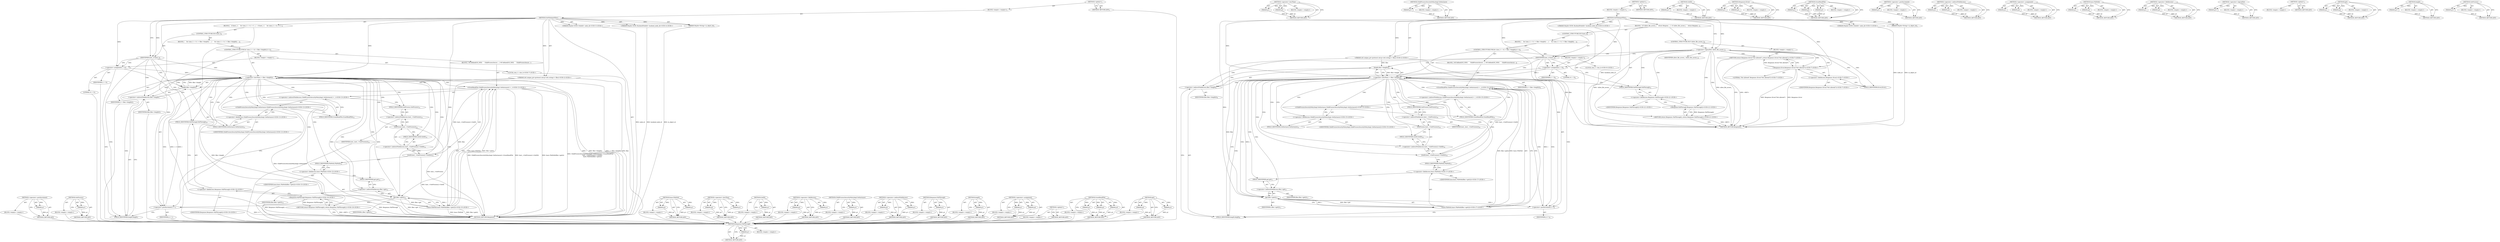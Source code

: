 digraph "GetProcess" {
vulnerable_108 [label=<(METHOD,&lt;operator&gt;.postIncrement)>];
vulnerable_109 [label=<(PARAM,p1)>];
vulnerable_110 [label=<(BLOCK,&lt;empty&gt;,&lt;empty&gt;)>];
vulnerable_111 [label=<(METHOD_RETURN,ANY)>];
vulnerable_131 [label=<(METHOD,GetProcess)>];
vulnerable_132 [label=<(PARAM,p1)>];
vulnerable_133 [label=<(BLOCK,&lt;empty&gt;,&lt;empty&gt;)>];
vulnerable_134 [label=<(METHOD_RETURN,ANY)>];
vulnerable_6 [label=<(METHOD,&lt;global&gt;)<SUB>1</SUB>>];
vulnerable_7 [label=<(BLOCK,&lt;empty&gt;,&lt;empty&gt;)<SUB>1</SUB>>];
vulnerable_8 [label=<(METHOD,SetFileInputFiles)<SUB>1</SUB>>];
vulnerable_9 [label="<(PARAM,std::unique_ptr&lt;protocol::Array&lt;std::string&gt;&gt; files)<SUB>2</SUB>>"];
vulnerable_10 [label="<(PARAM,Maybe&lt;DOM::NodeId&gt; node_id)<SUB>3</SUB>>"];
vulnerable_11 [label="<(PARAM,Maybe&lt;DOM::BackendNodeId&gt; backend_node_id)<SUB>4</SUB>>"];
vulnerable_12 [label=<(PARAM,Maybe&lt;String&gt; in_object_id)<SUB>5</SUB>>];
vulnerable_13 [label=<(BLOCK,{
   if (host_) {
     for (size_t i = 0; i &lt; f...,{
   if (host_) {
     for (size_t i = 0; i &lt; f...)<SUB>5</SUB>>];
vulnerable_14 [label=<(CONTROL_STRUCTURE,IF,if (host_))<SUB>6</SUB>>];
vulnerable_15 [label=<(IDENTIFIER,host_,if (host_))<SUB>6</SUB>>];
vulnerable_16 [label=<(BLOCK,{
     for (size_t i = 0; i &lt; files-&gt;length(); ...,{
     for (size_t i = 0; i &lt; files-&gt;length(); ...)<SUB>6</SUB>>];
vulnerable_17 [label=<(CONTROL_STRUCTURE,FOR,for (size_t i = 0;i &lt; files-&gt;length();i++))<SUB>7</SUB>>];
vulnerable_18 [label=<(BLOCK,&lt;empty&gt;,&lt;empty&gt;)<SUB>7</SUB>>];
vulnerable_19 [label="<(LOCAL,size_t i: size_t)<SUB>7</SUB>>"];
vulnerable_20 [label=<(&lt;operator&gt;.assignment,i = 0)<SUB>7</SUB>>];
vulnerable_21 [label=<(IDENTIFIER,i,i = 0)<SUB>7</SUB>>];
vulnerable_22 [label=<(LITERAL,0,i = 0)<SUB>7</SUB>>];
vulnerable_23 [label=<(&lt;operator&gt;.lessThan,i &lt; files-&gt;length())<SUB>7</SUB>>];
vulnerable_24 [label=<(IDENTIFIER,i,i &lt; files-&gt;length())<SUB>7</SUB>>];
vulnerable_25 [label=<(length,files-&gt;length())<SUB>7</SUB>>];
vulnerable_26 [label=<(&lt;operator&gt;.indirectFieldAccess,files-&gt;length)<SUB>7</SUB>>];
vulnerable_27 [label=<(IDENTIFIER,files,files-&gt;length())<SUB>7</SUB>>];
vulnerable_28 [label=<(FIELD_IDENTIFIER,length,length)<SUB>7</SUB>>];
vulnerable_29 [label=<(&lt;operator&gt;.postIncrement,i++)<SUB>7</SUB>>];
vulnerable_30 [label=<(IDENTIFIER,i,i++)<SUB>7</SUB>>];
vulnerable_31 [label=<(BLOCK,{
 #if defined(OS_WIN)
      ChildProcessSecuri...,{
 #if defined(OS_WIN)
      ChildProcessSecuri...)<SUB>7</SUB>>];
vulnerable_32 [label="<(GrantReadFile,ChildProcessSecurityPolicyImpl::GetInstance()-&gt;...)<SUB>13</SUB>>"];
vulnerable_33 [label="<(&lt;operator&gt;.indirectFieldAccess,ChildProcessSecurityPolicyImpl::GetInstance()-&gt;...)<SUB>13</SUB>>"];
vulnerable_34 [label="<(ChildProcessSecurityPolicyImpl.GetInstance,ChildProcessSecurityPolicyImpl::GetInstance())<SUB>13</SUB>>"];
vulnerable_35 [label="<(&lt;operator&gt;.fieldAccess,ChildProcessSecurityPolicyImpl::GetInstance)<SUB>13</SUB>>"];
vulnerable_36 [label="<(IDENTIFIER,ChildProcessSecurityPolicyImpl,ChildProcessSecurityPolicyImpl::GetInstance())<SUB>13</SUB>>"];
vulnerable_37 [label=<(FIELD_IDENTIFIER,GetInstance,GetInstance)<SUB>13</SUB>>];
vulnerable_38 [label=<(FIELD_IDENTIFIER,GrantReadFile,GrantReadFile)<SUB>13</SUB>>];
vulnerable_39 [label=<(GetID,host_-&gt;GetProcess()-&gt;GetID())<SUB>14</SUB>>];
vulnerable_40 [label=<(&lt;operator&gt;.indirectFieldAccess,host_-&gt;GetProcess()-&gt;GetID)<SUB>14</SUB>>];
vulnerable_41 [label=<(GetProcess,host_-&gt;GetProcess())<SUB>14</SUB>>];
vulnerable_42 [label=<(&lt;operator&gt;.indirectFieldAccess,host_-&gt;GetProcess)<SUB>14</SUB>>];
vulnerable_43 [label=<(IDENTIFIER,host_,host_-&gt;GetProcess())<SUB>14</SUB>>];
vulnerable_44 [label=<(FIELD_IDENTIFIER,GetProcess,GetProcess)<SUB>14</SUB>>];
vulnerable_45 [label=<(FIELD_IDENTIFIER,GetID,GetID)<SUB>14</SUB>>];
vulnerable_46 [label="<(base.FilePath,base::FilePath(files-&gt;get(i)))<SUB>15</SUB>>"];
vulnerable_47 [label="<(&lt;operator&gt;.fieldAccess,base::FilePath)<SUB>15</SUB>>"];
vulnerable_48 [label="<(IDENTIFIER,base,base::FilePath(files-&gt;get(i)))<SUB>15</SUB>>"];
vulnerable_49 [label=<(FIELD_IDENTIFIER,FilePath,FilePath)<SUB>15</SUB>>];
vulnerable_50 [label=<(get,files-&gt;get(i))<SUB>15</SUB>>];
vulnerable_51 [label=<(&lt;operator&gt;.indirectFieldAccess,files-&gt;get)<SUB>15</SUB>>];
vulnerable_52 [label=<(IDENTIFIER,files,files-&gt;get(i))<SUB>15</SUB>>];
vulnerable_53 [label=<(FIELD_IDENTIFIER,get,get)<SUB>15</SUB>>];
vulnerable_54 [label=<(IDENTIFIER,i,files-&gt;get(i))<SUB>15</SUB>>];
vulnerable_55 [label="<(RETURN,return Response::FallThrough();,return Response::FallThrough();)<SUB>19</SUB>>"];
vulnerable_56 [label="<(Response.FallThrough,Response::FallThrough())<SUB>19</SUB>>"];
vulnerable_57 [label="<(&lt;operator&gt;.fieldAccess,Response::FallThrough)<SUB>19</SUB>>"];
vulnerable_58 [label="<(IDENTIFIER,Response,Response::FallThrough())<SUB>19</SUB>>"];
vulnerable_59 [label=<(FIELD_IDENTIFIER,FallThrough,FallThrough)<SUB>19</SUB>>];
vulnerable_60 [label=<(METHOD_RETURN,Response)<SUB>1</SUB>>];
vulnerable_62 [label=<(METHOD_RETURN,ANY)<SUB>1</SUB>>];
vulnerable_135 [label=<(METHOD,base.FilePath)>];
vulnerable_136 [label=<(PARAM,p1)>];
vulnerable_137 [label=<(PARAM,p2)>];
vulnerable_138 [label=<(BLOCK,&lt;empty&gt;,&lt;empty&gt;)>];
vulnerable_139 [label=<(METHOD_RETURN,ANY)>];
vulnerable_94 [label=<(METHOD,&lt;operator&gt;.lessThan)>];
vulnerable_95 [label=<(PARAM,p1)>];
vulnerable_96 [label=<(PARAM,p2)>];
vulnerable_97 [label=<(BLOCK,&lt;empty&gt;,&lt;empty&gt;)>];
vulnerable_98 [label=<(METHOD_RETURN,ANY)>];
vulnerable_127 [label=<(METHOD,GetID)>];
vulnerable_128 [label=<(PARAM,p1)>];
vulnerable_129 [label=<(BLOCK,&lt;empty&gt;,&lt;empty&gt;)>];
vulnerable_130 [label=<(METHOD_RETURN,ANY)>];
vulnerable_122 [label=<(METHOD,&lt;operator&gt;.fieldAccess)>];
vulnerable_123 [label=<(PARAM,p1)>];
vulnerable_124 [label=<(PARAM,p2)>];
vulnerable_125 [label=<(BLOCK,&lt;empty&gt;,&lt;empty&gt;)>];
vulnerable_126 [label=<(METHOD_RETURN,ANY)>];
vulnerable_118 [label=<(METHOD,ChildProcessSecurityPolicyImpl.GetInstance)>];
vulnerable_119 [label=<(PARAM,p1)>];
vulnerable_120 [label=<(BLOCK,&lt;empty&gt;,&lt;empty&gt;)>];
vulnerable_121 [label=<(METHOD_RETURN,ANY)>];
vulnerable_103 [label=<(METHOD,&lt;operator&gt;.indirectFieldAccess)>];
vulnerable_104 [label=<(PARAM,p1)>];
vulnerable_105 [label=<(PARAM,p2)>];
vulnerable_106 [label=<(BLOCK,&lt;empty&gt;,&lt;empty&gt;)>];
vulnerable_107 [label=<(METHOD_RETURN,ANY)>];
vulnerable_145 [label=<(METHOD,Response.FallThrough)>];
vulnerable_146 [label=<(PARAM,p1)>];
vulnerable_147 [label=<(BLOCK,&lt;empty&gt;,&lt;empty&gt;)>];
vulnerable_148 [label=<(METHOD_RETURN,ANY)>];
vulnerable_99 [label=<(METHOD,length)>];
vulnerable_100 [label=<(PARAM,p1)>];
vulnerable_101 [label=<(BLOCK,&lt;empty&gt;,&lt;empty&gt;)>];
vulnerable_102 [label=<(METHOD_RETURN,ANY)>];
vulnerable_89 [label=<(METHOD,&lt;operator&gt;.assignment)>];
vulnerable_90 [label=<(PARAM,p1)>];
vulnerable_91 [label=<(PARAM,p2)>];
vulnerable_92 [label=<(BLOCK,&lt;empty&gt;,&lt;empty&gt;)>];
vulnerable_93 [label=<(METHOD_RETURN,ANY)>];
vulnerable_83 [label=<(METHOD,&lt;global&gt;)<SUB>1</SUB>>];
vulnerable_84 [label=<(BLOCK,&lt;empty&gt;,&lt;empty&gt;)>];
vulnerable_85 [label=<(METHOD_RETURN,ANY)>];
vulnerable_112 [label=<(METHOD,GrantReadFile)>];
vulnerable_113 [label=<(PARAM,p1)>];
vulnerable_114 [label=<(PARAM,p2)>];
vulnerable_115 [label=<(PARAM,p3)>];
vulnerable_116 [label=<(BLOCK,&lt;empty&gt;,&lt;empty&gt;)>];
vulnerable_117 [label=<(METHOD_RETURN,ANY)>];
vulnerable_140 [label=<(METHOD,get)>];
vulnerable_141 [label=<(PARAM,p1)>];
vulnerable_142 [label=<(PARAM,p2)>];
vulnerable_143 [label=<(BLOCK,&lt;empty&gt;,&lt;empty&gt;)>];
vulnerable_144 [label=<(METHOD_RETURN,ANY)>];
fixed_166 [label=<(METHOD,Response.FallThrough)>];
fixed_167 [label=<(PARAM,p1)>];
fixed_168 [label=<(BLOCK,&lt;empty&gt;,&lt;empty&gt;)>];
fixed_169 [label=<(METHOD_RETURN,ANY)>];
fixed_120 [label=<(METHOD,&lt;operator&gt;.lessThan)>];
fixed_121 [label=<(PARAM,p1)>];
fixed_122 [label=<(PARAM,p2)>];
fixed_123 [label=<(BLOCK,&lt;empty&gt;,&lt;empty&gt;)>];
fixed_124 [label=<(METHOD_RETURN,ANY)>];
fixed_144 [label=<(METHOD,ChildProcessSecurityPolicyImpl.GetInstance)>];
fixed_145 [label=<(PARAM,p1)>];
fixed_146 [label=<(BLOCK,&lt;empty&gt;,&lt;empty&gt;)>];
fixed_147 [label=<(METHOD_RETURN,ANY)>];
fixed_6 [label=<(METHOD,&lt;global&gt;)<SUB>1</SUB>>];
fixed_7 [label=<(BLOCK,&lt;empty&gt;,&lt;empty&gt;)<SUB>1</SUB>>];
fixed_8 [label=<(METHOD,SetFileInputFiles)<SUB>1</SUB>>];
fixed_9 [label="<(PARAM,std::unique_ptr&lt;protocol::Array&lt;std::string&gt;&gt; files)<SUB>2</SUB>>"];
fixed_10 [label="<(PARAM,Maybe&lt;DOM::NodeId&gt; node_id)<SUB>3</SUB>>"];
fixed_11 [label="<(PARAM,Maybe&lt;DOM::BackendNodeId&gt; backend_node_id)<SUB>4</SUB>>"];
fixed_12 [label=<(PARAM,Maybe&lt;String&gt; in_object_id)<SUB>5</SUB>>];
fixed_13 [label=<(BLOCK,{
  if (!allow_file_access_)
    return Respons...,{
  if (!allow_file_access_)
    return Respons...)<SUB>5</SUB>>];
fixed_14 [label=<(CONTROL_STRUCTURE,IF,if (!allow_file_access_))<SUB>6</SUB>>];
fixed_15 [label=<(&lt;operator&gt;.logicalNot,!allow_file_access_)<SUB>6</SUB>>];
fixed_16 [label=<(IDENTIFIER,allow_file_access_,!allow_file_access_)<SUB>6</SUB>>];
fixed_17 [label=<(BLOCK,&lt;empty&gt;,&lt;empty&gt;)<SUB>7</SUB>>];
fixed_18 [label="<(RETURN,return Response::Error(&quot;Not allowed&quot;);,return Response::Error(&quot;Not allowed&quot;);)<SUB>7</SUB>>"];
fixed_19 [label="<(Response.Error,Response::Error(&quot;Not allowed&quot;))<SUB>7</SUB>>"];
fixed_20 [label="<(&lt;operator&gt;.fieldAccess,Response::Error)<SUB>7</SUB>>"];
fixed_21 [label="<(IDENTIFIER,Response,Response::Error(&quot;Not allowed&quot;))<SUB>7</SUB>>"];
fixed_22 [label=<(FIELD_IDENTIFIER,Error,Error)<SUB>7</SUB>>];
fixed_23 [label="<(LITERAL,&quot;Not allowed&quot;,Response::Error(&quot;Not allowed&quot;))<SUB>7</SUB>>"];
fixed_24 [label=<(CONTROL_STRUCTURE,IF,if (host_))<SUB>8</SUB>>];
fixed_25 [label=<(IDENTIFIER,host_,if (host_))<SUB>8</SUB>>];
fixed_26 [label=<(BLOCK,{
     for (size_t i = 0; i &lt; files-&gt;length(); ...,{
     for (size_t i = 0; i &lt; files-&gt;length(); ...)<SUB>8</SUB>>];
fixed_27 [label=<(CONTROL_STRUCTURE,FOR,for (size_t i = 0;i &lt; files-&gt;length();i++))<SUB>9</SUB>>];
fixed_28 [label=<(BLOCK,&lt;empty&gt;,&lt;empty&gt;)<SUB>9</SUB>>];
fixed_29 [label="<(LOCAL,size_t i: size_t)<SUB>9</SUB>>"];
fixed_30 [label=<(&lt;operator&gt;.assignment,i = 0)<SUB>9</SUB>>];
fixed_31 [label=<(IDENTIFIER,i,i = 0)<SUB>9</SUB>>];
fixed_32 [label=<(LITERAL,0,i = 0)<SUB>9</SUB>>];
fixed_33 [label=<(&lt;operator&gt;.lessThan,i &lt; files-&gt;length())<SUB>9</SUB>>];
fixed_34 [label=<(IDENTIFIER,i,i &lt; files-&gt;length())<SUB>9</SUB>>];
fixed_35 [label=<(length,files-&gt;length())<SUB>9</SUB>>];
fixed_36 [label=<(&lt;operator&gt;.indirectFieldAccess,files-&gt;length)<SUB>9</SUB>>];
fixed_37 [label=<(IDENTIFIER,files,files-&gt;length())<SUB>9</SUB>>];
fixed_38 [label=<(FIELD_IDENTIFIER,length,length)<SUB>9</SUB>>];
fixed_39 [label=<(&lt;operator&gt;.postIncrement,i++)<SUB>9</SUB>>];
fixed_40 [label=<(IDENTIFIER,i,i++)<SUB>9</SUB>>];
fixed_41 [label=<(BLOCK,{
 #if defined(OS_WIN)
      ChildProcessSecuri...,{
 #if defined(OS_WIN)
      ChildProcessSecuri...)<SUB>9</SUB>>];
fixed_42 [label="<(GrantReadFile,ChildProcessSecurityPolicyImpl::GetInstance()-&gt;...)<SUB>15</SUB>>"];
fixed_43 [label="<(&lt;operator&gt;.indirectFieldAccess,ChildProcessSecurityPolicyImpl::GetInstance()-&gt;...)<SUB>15</SUB>>"];
fixed_44 [label="<(ChildProcessSecurityPolicyImpl.GetInstance,ChildProcessSecurityPolicyImpl::GetInstance())<SUB>15</SUB>>"];
fixed_45 [label="<(&lt;operator&gt;.fieldAccess,ChildProcessSecurityPolicyImpl::GetInstance)<SUB>15</SUB>>"];
fixed_46 [label="<(IDENTIFIER,ChildProcessSecurityPolicyImpl,ChildProcessSecurityPolicyImpl::GetInstance())<SUB>15</SUB>>"];
fixed_47 [label=<(FIELD_IDENTIFIER,GetInstance,GetInstance)<SUB>15</SUB>>];
fixed_48 [label=<(FIELD_IDENTIFIER,GrantReadFile,GrantReadFile)<SUB>15</SUB>>];
fixed_49 [label=<(GetID,host_-&gt;GetProcess()-&gt;GetID())<SUB>16</SUB>>];
fixed_50 [label=<(&lt;operator&gt;.indirectFieldAccess,host_-&gt;GetProcess()-&gt;GetID)<SUB>16</SUB>>];
fixed_51 [label=<(GetProcess,host_-&gt;GetProcess())<SUB>16</SUB>>];
fixed_52 [label=<(&lt;operator&gt;.indirectFieldAccess,host_-&gt;GetProcess)<SUB>16</SUB>>];
fixed_53 [label=<(IDENTIFIER,host_,host_-&gt;GetProcess())<SUB>16</SUB>>];
fixed_54 [label=<(FIELD_IDENTIFIER,GetProcess,GetProcess)<SUB>16</SUB>>];
fixed_55 [label=<(FIELD_IDENTIFIER,GetID,GetID)<SUB>16</SUB>>];
fixed_56 [label="<(base.FilePath,base::FilePath(files-&gt;get(i)))<SUB>17</SUB>>"];
fixed_57 [label="<(&lt;operator&gt;.fieldAccess,base::FilePath)<SUB>17</SUB>>"];
fixed_58 [label="<(IDENTIFIER,base,base::FilePath(files-&gt;get(i)))<SUB>17</SUB>>"];
fixed_59 [label=<(FIELD_IDENTIFIER,FilePath,FilePath)<SUB>17</SUB>>];
fixed_60 [label=<(get,files-&gt;get(i))<SUB>17</SUB>>];
fixed_61 [label=<(&lt;operator&gt;.indirectFieldAccess,files-&gt;get)<SUB>17</SUB>>];
fixed_62 [label=<(IDENTIFIER,files,files-&gt;get(i))<SUB>17</SUB>>];
fixed_63 [label=<(FIELD_IDENTIFIER,get,get)<SUB>17</SUB>>];
fixed_64 [label=<(IDENTIFIER,i,files-&gt;get(i))<SUB>17</SUB>>];
fixed_65 [label="<(RETURN,return Response::FallThrough();,return Response::FallThrough();)<SUB>21</SUB>>"];
fixed_66 [label="<(Response.FallThrough,Response::FallThrough())<SUB>21</SUB>>"];
fixed_67 [label="<(&lt;operator&gt;.fieldAccess,Response::FallThrough)<SUB>21</SUB>>"];
fixed_68 [label="<(IDENTIFIER,Response,Response::FallThrough())<SUB>21</SUB>>"];
fixed_69 [label=<(FIELD_IDENTIFIER,FallThrough,FallThrough)<SUB>21</SUB>>];
fixed_70 [label=<(METHOD_RETURN,Response)<SUB>1</SUB>>];
fixed_72 [label=<(METHOD_RETURN,ANY)<SUB>1</SUB>>];
fixed_148 [label=<(METHOD,GetID)>];
fixed_149 [label=<(PARAM,p1)>];
fixed_150 [label=<(BLOCK,&lt;empty&gt;,&lt;empty&gt;)>];
fixed_151 [label=<(METHOD_RETURN,ANY)>];
fixed_105 [label=<(METHOD,Response.Error)>];
fixed_106 [label=<(PARAM,p1)>];
fixed_107 [label=<(PARAM,p2)>];
fixed_108 [label=<(BLOCK,&lt;empty&gt;,&lt;empty&gt;)>];
fixed_109 [label=<(METHOD_RETURN,ANY)>];
fixed_138 [label=<(METHOD,GrantReadFile)>];
fixed_139 [label=<(PARAM,p1)>];
fixed_140 [label=<(PARAM,p2)>];
fixed_141 [label=<(PARAM,p3)>];
fixed_142 [label=<(BLOCK,&lt;empty&gt;,&lt;empty&gt;)>];
fixed_143 [label=<(METHOD_RETURN,ANY)>];
fixed_134 [label=<(METHOD,&lt;operator&gt;.postIncrement)>];
fixed_135 [label=<(PARAM,p1)>];
fixed_136 [label=<(BLOCK,&lt;empty&gt;,&lt;empty&gt;)>];
fixed_137 [label=<(METHOD_RETURN,ANY)>];
fixed_129 [label=<(METHOD,&lt;operator&gt;.indirectFieldAccess)>];
fixed_130 [label=<(PARAM,p1)>];
fixed_131 [label=<(PARAM,p2)>];
fixed_132 [label=<(BLOCK,&lt;empty&gt;,&lt;empty&gt;)>];
fixed_133 [label=<(METHOD_RETURN,ANY)>];
fixed_115 [label=<(METHOD,&lt;operator&gt;.assignment)>];
fixed_116 [label=<(PARAM,p1)>];
fixed_117 [label=<(PARAM,p2)>];
fixed_118 [label=<(BLOCK,&lt;empty&gt;,&lt;empty&gt;)>];
fixed_119 [label=<(METHOD_RETURN,ANY)>];
fixed_156 [label=<(METHOD,base.FilePath)>];
fixed_157 [label=<(PARAM,p1)>];
fixed_158 [label=<(PARAM,p2)>];
fixed_159 [label=<(BLOCK,&lt;empty&gt;,&lt;empty&gt;)>];
fixed_160 [label=<(METHOD_RETURN,ANY)>];
fixed_110 [label=<(METHOD,&lt;operator&gt;.fieldAccess)>];
fixed_111 [label=<(PARAM,p1)>];
fixed_112 [label=<(PARAM,p2)>];
fixed_113 [label=<(BLOCK,&lt;empty&gt;,&lt;empty&gt;)>];
fixed_114 [label=<(METHOD_RETURN,ANY)>];
fixed_101 [label=<(METHOD,&lt;operator&gt;.logicalNot)>];
fixed_102 [label=<(PARAM,p1)>];
fixed_103 [label=<(BLOCK,&lt;empty&gt;,&lt;empty&gt;)>];
fixed_104 [label=<(METHOD_RETURN,ANY)>];
fixed_95 [label=<(METHOD,&lt;global&gt;)<SUB>1</SUB>>];
fixed_96 [label=<(BLOCK,&lt;empty&gt;,&lt;empty&gt;)>];
fixed_97 [label=<(METHOD_RETURN,ANY)>];
fixed_161 [label=<(METHOD,get)>];
fixed_162 [label=<(PARAM,p1)>];
fixed_163 [label=<(PARAM,p2)>];
fixed_164 [label=<(BLOCK,&lt;empty&gt;,&lt;empty&gt;)>];
fixed_165 [label=<(METHOD_RETURN,ANY)>];
fixed_125 [label=<(METHOD,length)>];
fixed_126 [label=<(PARAM,p1)>];
fixed_127 [label=<(BLOCK,&lt;empty&gt;,&lt;empty&gt;)>];
fixed_128 [label=<(METHOD_RETURN,ANY)>];
fixed_152 [label=<(METHOD,GetProcess)>];
fixed_153 [label=<(PARAM,p1)>];
fixed_154 [label=<(BLOCK,&lt;empty&gt;,&lt;empty&gt;)>];
fixed_155 [label=<(METHOD_RETURN,ANY)>];
vulnerable_108 -> vulnerable_109  [key=0, label="AST: "];
vulnerable_108 -> vulnerable_109  [key=1, label="DDG: "];
vulnerable_108 -> vulnerable_110  [key=0, label="AST: "];
vulnerable_108 -> vulnerable_111  [key=0, label="AST: "];
vulnerable_108 -> vulnerable_111  [key=1, label="CFG: "];
vulnerable_109 -> vulnerable_111  [key=0, label="DDG: p1"];
vulnerable_110 -> fixed_166  [key=0];
vulnerable_111 -> fixed_166  [key=0];
vulnerable_131 -> vulnerable_132  [key=0, label="AST: "];
vulnerable_131 -> vulnerable_132  [key=1, label="DDG: "];
vulnerable_131 -> vulnerable_133  [key=0, label="AST: "];
vulnerable_131 -> vulnerable_134  [key=0, label="AST: "];
vulnerable_131 -> vulnerable_134  [key=1, label="CFG: "];
vulnerable_132 -> vulnerable_134  [key=0, label="DDG: p1"];
vulnerable_133 -> fixed_166  [key=0];
vulnerable_134 -> fixed_166  [key=0];
vulnerable_6 -> vulnerable_7  [key=0, label="AST: "];
vulnerable_6 -> vulnerable_62  [key=0, label="AST: "];
vulnerable_6 -> vulnerable_62  [key=1, label="CFG: "];
vulnerable_7 -> vulnerable_8  [key=0, label="AST: "];
vulnerable_8 -> vulnerable_9  [key=0, label="AST: "];
vulnerable_8 -> vulnerable_9  [key=1, label="DDG: "];
vulnerable_8 -> vulnerable_10  [key=0, label="AST: "];
vulnerable_8 -> vulnerable_10  [key=1, label="DDG: "];
vulnerable_8 -> vulnerable_11  [key=0, label="AST: "];
vulnerable_8 -> vulnerable_11  [key=1, label="DDG: "];
vulnerable_8 -> vulnerable_12  [key=0, label="AST: "];
vulnerable_8 -> vulnerable_12  [key=1, label="DDG: "];
vulnerable_8 -> vulnerable_13  [key=0, label="AST: "];
vulnerable_8 -> vulnerable_60  [key=0, label="AST: "];
vulnerable_8 -> vulnerable_15  [key=0, label="CFG: "];
vulnerable_8 -> vulnerable_15  [key=1, label="DDG: "];
vulnerable_8 -> vulnerable_20  [key=0, label="DDG: "];
vulnerable_8 -> vulnerable_23  [key=0, label="DDG: "];
vulnerable_8 -> vulnerable_29  [key=0, label="DDG: "];
vulnerable_8 -> vulnerable_50  [key=0, label="DDG: "];
vulnerable_9 -> vulnerable_60  [key=0, label="DDG: files"];
vulnerable_9 -> vulnerable_25  [key=0, label="DDG: files"];
vulnerable_9 -> vulnerable_50  [key=0, label="DDG: files"];
vulnerable_10 -> vulnerable_60  [key=0, label="DDG: node_id"];
vulnerable_11 -> vulnerable_60  [key=0, label="DDG: backend_node_id"];
vulnerable_12 -> vulnerable_60  [key=0, label="DDG: in_object_id"];
vulnerable_13 -> vulnerable_14  [key=0, label="AST: "];
vulnerable_13 -> vulnerable_55  [key=0, label="AST: "];
vulnerable_14 -> vulnerable_15  [key=0, label="AST: "];
vulnerable_14 -> vulnerable_16  [key=0, label="AST: "];
vulnerable_15 -> vulnerable_20  [key=0, label="CFG: "];
vulnerable_15 -> vulnerable_20  [key=1, label="CDG: "];
vulnerable_15 -> vulnerable_59  [key=0, label="CFG: "];
vulnerable_15 -> vulnerable_26  [key=0, label="CDG: "];
vulnerable_15 -> vulnerable_23  [key=0, label="CDG: "];
vulnerable_15 -> vulnerable_28  [key=0, label="CDG: "];
vulnerable_15 -> vulnerable_25  [key=0, label="CDG: "];
vulnerable_16 -> vulnerable_17  [key=0, label="AST: "];
vulnerable_17 -> vulnerable_18  [key=0, label="AST: "];
vulnerable_17 -> vulnerable_23  [key=0, label="AST: "];
vulnerable_17 -> vulnerable_29  [key=0, label="AST: "];
vulnerable_17 -> vulnerable_31  [key=0, label="AST: "];
vulnerable_18 -> vulnerable_19  [key=0, label="AST: "];
vulnerable_18 -> vulnerable_20  [key=0, label="AST: "];
vulnerable_19 -> fixed_166  [key=0];
vulnerable_20 -> vulnerable_21  [key=0, label="AST: "];
vulnerable_20 -> vulnerable_22  [key=0, label="AST: "];
vulnerable_20 -> vulnerable_28  [key=0, label="CFG: "];
vulnerable_20 -> vulnerable_60  [key=0, label="DDG: i = 0"];
vulnerable_20 -> vulnerable_23  [key=0, label="DDG: i"];
vulnerable_21 -> fixed_166  [key=0];
vulnerable_22 -> fixed_166  [key=0];
vulnerable_23 -> vulnerable_24  [key=0, label="AST: "];
vulnerable_23 -> vulnerable_25  [key=0, label="AST: "];
vulnerable_23 -> vulnerable_25  [key=1, label="CDG: "];
vulnerable_23 -> vulnerable_37  [key=0, label="CFG: "];
vulnerable_23 -> vulnerable_37  [key=1, label="CDG: "];
vulnerable_23 -> vulnerable_59  [key=0, label="CFG: "];
vulnerable_23 -> vulnerable_60  [key=0, label="DDG: i"];
vulnerable_23 -> vulnerable_60  [key=1, label="DDG: files-&gt;length()"];
vulnerable_23 -> vulnerable_60  [key=2, label="DDG: i &lt; files-&gt;length()"];
vulnerable_23 -> vulnerable_50  [key=0, label="DDG: i"];
vulnerable_23 -> vulnerable_50  [key=1, label="CDG: "];
vulnerable_23 -> vulnerable_47  [key=0, label="CDG: "];
vulnerable_23 -> vulnerable_34  [key=0, label="CDG: "];
vulnerable_23 -> vulnerable_32  [key=0, label="CDG: "];
vulnerable_23 -> vulnerable_49  [key=0, label="CDG: "];
vulnerable_23 -> vulnerable_33  [key=0, label="CDG: "];
vulnerable_23 -> vulnerable_26  [key=0, label="CDG: "];
vulnerable_23 -> vulnerable_42  [key=0, label="CDG: "];
vulnerable_23 -> vulnerable_23  [key=0, label="CDG: "];
vulnerable_23 -> vulnerable_51  [key=0, label="CDG: "];
vulnerable_23 -> vulnerable_28  [key=0, label="CDG: "];
vulnerable_23 -> vulnerable_46  [key=0, label="CDG: "];
vulnerable_23 -> vulnerable_53  [key=0, label="CDG: "];
vulnerable_23 -> vulnerable_38  [key=0, label="CDG: "];
vulnerable_23 -> vulnerable_41  [key=0, label="CDG: "];
vulnerable_23 -> vulnerable_45  [key=0, label="CDG: "];
vulnerable_23 -> vulnerable_40  [key=0, label="CDG: "];
vulnerable_23 -> vulnerable_29  [key=0, label="CDG: "];
vulnerable_23 -> vulnerable_44  [key=0, label="CDG: "];
vulnerable_23 -> vulnerable_35  [key=0, label="CDG: "];
vulnerable_23 -> vulnerable_39  [key=0, label="CDG: "];
vulnerable_24 -> fixed_166  [key=0];
vulnerable_25 -> vulnerable_26  [key=0, label="AST: "];
vulnerable_25 -> vulnerable_23  [key=0, label="CFG: "];
vulnerable_25 -> vulnerable_23  [key=1, label="DDG: files-&gt;length"];
vulnerable_25 -> vulnerable_60  [key=0, label="DDG: files-&gt;length"];
vulnerable_26 -> vulnerable_27  [key=0, label="AST: "];
vulnerable_26 -> vulnerable_28  [key=0, label="AST: "];
vulnerable_26 -> vulnerable_25  [key=0, label="CFG: "];
vulnerable_27 -> fixed_166  [key=0];
vulnerable_28 -> vulnerable_26  [key=0, label="CFG: "];
vulnerable_29 -> vulnerable_30  [key=0, label="AST: "];
vulnerable_29 -> vulnerable_28  [key=0, label="CFG: "];
vulnerable_29 -> vulnerable_60  [key=0, label="DDG: i++"];
vulnerable_29 -> vulnerable_23  [key=0, label="DDG: i"];
vulnerable_30 -> fixed_166  [key=0];
vulnerable_31 -> vulnerable_32  [key=0, label="AST: "];
vulnerable_32 -> vulnerable_33  [key=0, label="AST: "];
vulnerable_32 -> vulnerable_39  [key=0, label="AST: "];
vulnerable_32 -> vulnerable_46  [key=0, label="AST: "];
vulnerable_32 -> vulnerable_29  [key=0, label="CFG: "];
vulnerable_32 -> vulnerable_60  [key=0, label="DDG: ChildProcessSecurityPolicyImpl::GetInstance()-&gt;GrantReadFile"];
vulnerable_32 -> vulnerable_60  [key=1, label="DDG: host_-&gt;GetProcess()-&gt;GetID()"];
vulnerable_32 -> vulnerable_60  [key=2, label="DDG: base::FilePath(files-&gt;get(i))"];
vulnerable_32 -> vulnerable_60  [key=3, label="DDG: ChildProcessSecurityPolicyImpl::GetInstance()-&gt;GrantReadFile(
          host_-&gt;GetProcess()-&gt;GetID(),
          base::FilePath(files-&gt;get(i)))"];
vulnerable_33 -> vulnerable_34  [key=0, label="AST: "];
vulnerable_33 -> vulnerable_38  [key=0, label="AST: "];
vulnerable_33 -> vulnerable_44  [key=0, label="CFG: "];
vulnerable_34 -> vulnerable_35  [key=0, label="AST: "];
vulnerable_34 -> vulnerable_38  [key=0, label="CFG: "];
vulnerable_34 -> vulnerable_60  [key=0, label="DDG: ChildProcessSecurityPolicyImpl::GetInstance"];
vulnerable_35 -> vulnerable_36  [key=0, label="AST: "];
vulnerable_35 -> vulnerable_37  [key=0, label="AST: "];
vulnerable_35 -> vulnerable_34  [key=0, label="CFG: "];
vulnerable_36 -> fixed_166  [key=0];
vulnerable_37 -> vulnerable_35  [key=0, label="CFG: "];
vulnerable_38 -> vulnerable_33  [key=0, label="CFG: "];
vulnerable_39 -> vulnerable_40  [key=0, label="AST: "];
vulnerable_39 -> vulnerable_49  [key=0, label="CFG: "];
vulnerable_39 -> vulnerable_60  [key=0, label="DDG: host_-&gt;GetProcess()-&gt;GetID"];
vulnerable_39 -> vulnerable_32  [key=0, label="DDG: host_-&gt;GetProcess()-&gt;GetID"];
vulnerable_40 -> vulnerable_41  [key=0, label="AST: "];
vulnerable_40 -> vulnerable_45  [key=0, label="AST: "];
vulnerable_40 -> vulnerable_39  [key=0, label="CFG: "];
vulnerable_41 -> vulnerable_42  [key=0, label="AST: "];
vulnerable_41 -> vulnerable_45  [key=0, label="CFG: "];
vulnerable_41 -> vulnerable_60  [key=0, label="DDG: host_-&gt;GetProcess"];
vulnerable_42 -> vulnerable_43  [key=0, label="AST: "];
vulnerable_42 -> vulnerable_44  [key=0, label="AST: "];
vulnerable_42 -> vulnerable_41  [key=0, label="CFG: "];
vulnerable_43 -> fixed_166  [key=0];
vulnerable_44 -> vulnerable_42  [key=0, label="CFG: "];
vulnerable_45 -> vulnerable_40  [key=0, label="CFG: "];
vulnerable_46 -> vulnerable_47  [key=0, label="AST: "];
vulnerable_46 -> vulnerable_50  [key=0, label="AST: "];
vulnerable_46 -> vulnerable_32  [key=0, label="CFG: "];
vulnerable_46 -> vulnerable_32  [key=1, label="DDG: base::FilePath"];
vulnerable_46 -> vulnerable_32  [key=2, label="DDG: files-&gt;get(i)"];
vulnerable_46 -> vulnerable_60  [key=0, label="DDG: base::FilePath"];
vulnerable_46 -> vulnerable_60  [key=1, label="DDG: files-&gt;get(i)"];
vulnerable_47 -> vulnerable_48  [key=0, label="AST: "];
vulnerable_47 -> vulnerable_49  [key=0, label="AST: "];
vulnerable_47 -> vulnerable_53  [key=0, label="CFG: "];
vulnerable_48 -> fixed_166  [key=0];
vulnerable_49 -> vulnerable_47  [key=0, label="CFG: "];
vulnerable_50 -> vulnerable_51  [key=0, label="AST: "];
vulnerable_50 -> vulnerable_54  [key=0, label="AST: "];
vulnerable_50 -> vulnerable_46  [key=0, label="CFG: "];
vulnerable_50 -> vulnerable_46  [key=1, label="DDG: files-&gt;get"];
vulnerable_50 -> vulnerable_46  [key=2, label="DDG: i"];
vulnerable_50 -> vulnerable_60  [key=0, label="DDG: files-&gt;get"];
vulnerable_50 -> vulnerable_29  [key=0, label="DDG: i"];
vulnerable_51 -> vulnerable_52  [key=0, label="AST: "];
vulnerable_51 -> vulnerable_53  [key=0, label="AST: "];
vulnerable_51 -> vulnerable_50  [key=0, label="CFG: "];
vulnerable_52 -> fixed_166  [key=0];
vulnerable_53 -> vulnerable_51  [key=0, label="CFG: "];
vulnerable_54 -> fixed_166  [key=0];
vulnerable_55 -> vulnerable_56  [key=0, label="AST: "];
vulnerable_55 -> vulnerable_60  [key=0, label="CFG: "];
vulnerable_55 -> vulnerable_60  [key=1, label="DDG: &lt;RET&gt;"];
vulnerable_56 -> vulnerable_57  [key=0, label="AST: "];
vulnerable_56 -> vulnerable_55  [key=0, label="CFG: "];
vulnerable_56 -> vulnerable_55  [key=1, label="DDG: Response::FallThrough()"];
vulnerable_56 -> vulnerable_60  [key=0, label="DDG: Response::FallThrough"];
vulnerable_56 -> vulnerable_60  [key=1, label="DDG: Response::FallThrough()"];
vulnerable_57 -> vulnerable_58  [key=0, label="AST: "];
vulnerable_57 -> vulnerable_59  [key=0, label="AST: "];
vulnerable_57 -> vulnerable_56  [key=0, label="CFG: "];
vulnerable_58 -> fixed_166  [key=0];
vulnerable_59 -> vulnerable_57  [key=0, label="CFG: "];
vulnerable_60 -> fixed_166  [key=0];
vulnerable_62 -> fixed_166  [key=0];
vulnerable_135 -> vulnerable_136  [key=0, label="AST: "];
vulnerable_135 -> vulnerable_136  [key=1, label="DDG: "];
vulnerable_135 -> vulnerable_138  [key=0, label="AST: "];
vulnerable_135 -> vulnerable_137  [key=0, label="AST: "];
vulnerable_135 -> vulnerable_137  [key=1, label="DDG: "];
vulnerable_135 -> vulnerable_139  [key=0, label="AST: "];
vulnerable_135 -> vulnerable_139  [key=1, label="CFG: "];
vulnerable_136 -> vulnerable_139  [key=0, label="DDG: p1"];
vulnerable_137 -> vulnerable_139  [key=0, label="DDG: p2"];
vulnerable_138 -> fixed_166  [key=0];
vulnerable_139 -> fixed_166  [key=0];
vulnerable_94 -> vulnerable_95  [key=0, label="AST: "];
vulnerable_94 -> vulnerable_95  [key=1, label="DDG: "];
vulnerable_94 -> vulnerable_97  [key=0, label="AST: "];
vulnerable_94 -> vulnerable_96  [key=0, label="AST: "];
vulnerable_94 -> vulnerable_96  [key=1, label="DDG: "];
vulnerable_94 -> vulnerable_98  [key=0, label="AST: "];
vulnerable_94 -> vulnerable_98  [key=1, label="CFG: "];
vulnerable_95 -> vulnerable_98  [key=0, label="DDG: p1"];
vulnerable_96 -> vulnerable_98  [key=0, label="DDG: p2"];
vulnerable_97 -> fixed_166  [key=0];
vulnerable_98 -> fixed_166  [key=0];
vulnerable_127 -> vulnerable_128  [key=0, label="AST: "];
vulnerable_127 -> vulnerable_128  [key=1, label="DDG: "];
vulnerable_127 -> vulnerable_129  [key=0, label="AST: "];
vulnerable_127 -> vulnerable_130  [key=0, label="AST: "];
vulnerable_127 -> vulnerable_130  [key=1, label="CFG: "];
vulnerable_128 -> vulnerable_130  [key=0, label="DDG: p1"];
vulnerable_129 -> fixed_166  [key=0];
vulnerable_130 -> fixed_166  [key=0];
vulnerable_122 -> vulnerable_123  [key=0, label="AST: "];
vulnerable_122 -> vulnerable_123  [key=1, label="DDG: "];
vulnerable_122 -> vulnerable_125  [key=0, label="AST: "];
vulnerable_122 -> vulnerable_124  [key=0, label="AST: "];
vulnerable_122 -> vulnerable_124  [key=1, label="DDG: "];
vulnerable_122 -> vulnerable_126  [key=0, label="AST: "];
vulnerable_122 -> vulnerable_126  [key=1, label="CFG: "];
vulnerable_123 -> vulnerable_126  [key=0, label="DDG: p1"];
vulnerable_124 -> vulnerable_126  [key=0, label="DDG: p2"];
vulnerable_125 -> fixed_166  [key=0];
vulnerable_126 -> fixed_166  [key=0];
vulnerable_118 -> vulnerable_119  [key=0, label="AST: "];
vulnerable_118 -> vulnerable_119  [key=1, label="DDG: "];
vulnerable_118 -> vulnerable_120  [key=0, label="AST: "];
vulnerable_118 -> vulnerable_121  [key=0, label="AST: "];
vulnerable_118 -> vulnerable_121  [key=1, label="CFG: "];
vulnerable_119 -> vulnerable_121  [key=0, label="DDG: p1"];
vulnerable_120 -> fixed_166  [key=0];
vulnerable_121 -> fixed_166  [key=0];
vulnerable_103 -> vulnerable_104  [key=0, label="AST: "];
vulnerable_103 -> vulnerable_104  [key=1, label="DDG: "];
vulnerable_103 -> vulnerable_106  [key=0, label="AST: "];
vulnerable_103 -> vulnerable_105  [key=0, label="AST: "];
vulnerable_103 -> vulnerable_105  [key=1, label="DDG: "];
vulnerable_103 -> vulnerable_107  [key=0, label="AST: "];
vulnerable_103 -> vulnerable_107  [key=1, label="CFG: "];
vulnerable_104 -> vulnerable_107  [key=0, label="DDG: p1"];
vulnerable_105 -> vulnerable_107  [key=0, label="DDG: p2"];
vulnerable_106 -> fixed_166  [key=0];
vulnerable_107 -> fixed_166  [key=0];
vulnerable_145 -> vulnerable_146  [key=0, label="AST: "];
vulnerable_145 -> vulnerable_146  [key=1, label="DDG: "];
vulnerable_145 -> vulnerable_147  [key=0, label="AST: "];
vulnerable_145 -> vulnerable_148  [key=0, label="AST: "];
vulnerable_145 -> vulnerable_148  [key=1, label="CFG: "];
vulnerable_146 -> vulnerable_148  [key=0, label="DDG: p1"];
vulnerable_147 -> fixed_166  [key=0];
vulnerable_148 -> fixed_166  [key=0];
vulnerable_99 -> vulnerable_100  [key=0, label="AST: "];
vulnerable_99 -> vulnerable_100  [key=1, label="DDG: "];
vulnerable_99 -> vulnerable_101  [key=0, label="AST: "];
vulnerable_99 -> vulnerable_102  [key=0, label="AST: "];
vulnerable_99 -> vulnerable_102  [key=1, label="CFG: "];
vulnerable_100 -> vulnerable_102  [key=0, label="DDG: p1"];
vulnerable_101 -> fixed_166  [key=0];
vulnerable_102 -> fixed_166  [key=0];
vulnerable_89 -> vulnerable_90  [key=0, label="AST: "];
vulnerable_89 -> vulnerable_90  [key=1, label="DDG: "];
vulnerable_89 -> vulnerable_92  [key=0, label="AST: "];
vulnerable_89 -> vulnerable_91  [key=0, label="AST: "];
vulnerable_89 -> vulnerable_91  [key=1, label="DDG: "];
vulnerable_89 -> vulnerable_93  [key=0, label="AST: "];
vulnerable_89 -> vulnerable_93  [key=1, label="CFG: "];
vulnerable_90 -> vulnerable_93  [key=0, label="DDG: p1"];
vulnerable_91 -> vulnerable_93  [key=0, label="DDG: p2"];
vulnerable_92 -> fixed_166  [key=0];
vulnerable_93 -> fixed_166  [key=0];
vulnerable_83 -> vulnerable_84  [key=0, label="AST: "];
vulnerable_83 -> vulnerable_85  [key=0, label="AST: "];
vulnerable_83 -> vulnerable_85  [key=1, label="CFG: "];
vulnerable_84 -> fixed_166  [key=0];
vulnerable_85 -> fixed_166  [key=0];
vulnerable_112 -> vulnerable_113  [key=0, label="AST: "];
vulnerable_112 -> vulnerable_113  [key=1, label="DDG: "];
vulnerable_112 -> vulnerable_116  [key=0, label="AST: "];
vulnerable_112 -> vulnerable_114  [key=0, label="AST: "];
vulnerable_112 -> vulnerable_114  [key=1, label="DDG: "];
vulnerable_112 -> vulnerable_117  [key=0, label="AST: "];
vulnerable_112 -> vulnerable_117  [key=1, label="CFG: "];
vulnerable_112 -> vulnerable_115  [key=0, label="AST: "];
vulnerable_112 -> vulnerable_115  [key=1, label="DDG: "];
vulnerable_113 -> vulnerable_117  [key=0, label="DDG: p1"];
vulnerable_114 -> vulnerable_117  [key=0, label="DDG: p2"];
vulnerable_115 -> vulnerable_117  [key=0, label="DDG: p3"];
vulnerable_116 -> fixed_166  [key=0];
vulnerable_117 -> fixed_166  [key=0];
vulnerable_140 -> vulnerable_141  [key=0, label="AST: "];
vulnerable_140 -> vulnerable_141  [key=1, label="DDG: "];
vulnerable_140 -> vulnerable_143  [key=0, label="AST: "];
vulnerable_140 -> vulnerable_142  [key=0, label="AST: "];
vulnerable_140 -> vulnerable_142  [key=1, label="DDG: "];
vulnerable_140 -> vulnerable_144  [key=0, label="AST: "];
vulnerable_140 -> vulnerable_144  [key=1, label="CFG: "];
vulnerable_141 -> vulnerable_144  [key=0, label="DDG: p1"];
vulnerable_142 -> vulnerable_144  [key=0, label="DDG: p2"];
vulnerable_143 -> fixed_166  [key=0];
vulnerable_144 -> fixed_166  [key=0];
fixed_166 -> fixed_167  [key=0, label="AST: "];
fixed_166 -> fixed_167  [key=1, label="DDG: "];
fixed_166 -> fixed_168  [key=0, label="AST: "];
fixed_166 -> fixed_169  [key=0, label="AST: "];
fixed_166 -> fixed_169  [key=1, label="CFG: "];
fixed_167 -> fixed_169  [key=0, label="DDG: p1"];
fixed_120 -> fixed_121  [key=0, label="AST: "];
fixed_120 -> fixed_121  [key=1, label="DDG: "];
fixed_120 -> fixed_123  [key=0, label="AST: "];
fixed_120 -> fixed_122  [key=0, label="AST: "];
fixed_120 -> fixed_122  [key=1, label="DDG: "];
fixed_120 -> fixed_124  [key=0, label="AST: "];
fixed_120 -> fixed_124  [key=1, label="CFG: "];
fixed_121 -> fixed_124  [key=0, label="DDG: p1"];
fixed_122 -> fixed_124  [key=0, label="DDG: p2"];
fixed_144 -> fixed_145  [key=0, label="AST: "];
fixed_144 -> fixed_145  [key=1, label="DDG: "];
fixed_144 -> fixed_146  [key=0, label="AST: "];
fixed_144 -> fixed_147  [key=0, label="AST: "];
fixed_144 -> fixed_147  [key=1, label="CFG: "];
fixed_145 -> fixed_147  [key=0, label="DDG: p1"];
fixed_6 -> fixed_7  [key=0, label="AST: "];
fixed_6 -> fixed_72  [key=0, label="AST: "];
fixed_6 -> fixed_72  [key=1, label="CFG: "];
fixed_7 -> fixed_8  [key=0, label="AST: "];
fixed_8 -> fixed_9  [key=0, label="AST: "];
fixed_8 -> fixed_9  [key=1, label="DDG: "];
fixed_8 -> fixed_10  [key=0, label="AST: "];
fixed_8 -> fixed_10  [key=1, label="DDG: "];
fixed_8 -> fixed_11  [key=0, label="AST: "];
fixed_8 -> fixed_11  [key=1, label="DDG: "];
fixed_8 -> fixed_12  [key=0, label="AST: "];
fixed_8 -> fixed_12  [key=1, label="DDG: "];
fixed_8 -> fixed_13  [key=0, label="AST: "];
fixed_8 -> fixed_70  [key=0, label="AST: "];
fixed_8 -> fixed_15  [key=0, label="CFG: "];
fixed_8 -> fixed_15  [key=1, label="DDG: "];
fixed_8 -> fixed_25  [key=0, label="DDG: "];
fixed_8 -> fixed_19  [key=0, label="DDG: "];
fixed_8 -> fixed_30  [key=0, label="DDG: "];
fixed_8 -> fixed_33  [key=0, label="DDG: "];
fixed_8 -> fixed_39  [key=0, label="DDG: "];
fixed_8 -> fixed_60  [key=0, label="DDG: "];
fixed_9 -> fixed_70  [key=0, label="DDG: files"];
fixed_9 -> fixed_35  [key=0, label="DDG: files"];
fixed_9 -> fixed_60  [key=0, label="DDG: files"];
fixed_10 -> fixed_70  [key=0, label="DDG: node_id"];
fixed_11 -> fixed_70  [key=0, label="DDG: backend_node_id"];
fixed_12 -> fixed_70  [key=0, label="DDG: in_object_id"];
fixed_13 -> fixed_14  [key=0, label="AST: "];
fixed_13 -> fixed_24  [key=0, label="AST: "];
fixed_13 -> fixed_65  [key=0, label="AST: "];
fixed_14 -> fixed_15  [key=0, label="AST: "];
fixed_14 -> fixed_17  [key=0, label="AST: "];
fixed_15 -> fixed_16  [key=0, label="AST: "];
fixed_15 -> fixed_25  [key=0, label="CFG: "];
fixed_15 -> fixed_25  [key=1, label="CDG: "];
fixed_15 -> fixed_22  [key=0, label="CFG: "];
fixed_15 -> fixed_22  [key=1, label="CDG: "];
fixed_15 -> fixed_70  [key=0, label="DDG: !allow_file_access_"];
fixed_15 -> fixed_70  [key=1, label="DDG: allow_file_access_"];
fixed_15 -> fixed_19  [key=0, label="CDG: "];
fixed_15 -> fixed_66  [key=0, label="CDG: "];
fixed_15 -> fixed_20  [key=0, label="CDG: "];
fixed_15 -> fixed_69  [key=0, label="CDG: "];
fixed_15 -> fixed_67  [key=0, label="CDG: "];
fixed_15 -> fixed_18  [key=0, label="CDG: "];
fixed_15 -> fixed_65  [key=0, label="CDG: "];
fixed_17 -> fixed_18  [key=0, label="AST: "];
fixed_18 -> fixed_19  [key=0, label="AST: "];
fixed_18 -> fixed_70  [key=0, label="CFG: "];
fixed_18 -> fixed_70  [key=1, label="DDG: &lt;RET&gt;"];
fixed_19 -> fixed_20  [key=0, label="AST: "];
fixed_19 -> fixed_23  [key=0, label="AST: "];
fixed_19 -> fixed_18  [key=0, label="CFG: "];
fixed_19 -> fixed_18  [key=1, label="DDG: Response::Error(&quot;Not allowed&quot;)"];
fixed_19 -> fixed_70  [key=0, label="DDG: Response::Error"];
fixed_19 -> fixed_70  [key=1, label="DDG: Response::Error(&quot;Not allowed&quot;)"];
fixed_20 -> fixed_21  [key=0, label="AST: "];
fixed_20 -> fixed_22  [key=0, label="AST: "];
fixed_20 -> fixed_19  [key=0, label="CFG: "];
fixed_22 -> fixed_20  [key=0, label="CFG: "];
fixed_24 -> fixed_25  [key=0, label="AST: "];
fixed_24 -> fixed_26  [key=0, label="AST: "];
fixed_25 -> fixed_30  [key=0, label="CFG: "];
fixed_25 -> fixed_30  [key=1, label="CDG: "];
fixed_25 -> fixed_69  [key=0, label="CFG: "];
fixed_25 -> fixed_33  [key=0, label="CDG: "];
fixed_25 -> fixed_36  [key=0, label="CDG: "];
fixed_25 -> fixed_38  [key=0, label="CDG: "];
fixed_25 -> fixed_35  [key=0, label="CDG: "];
fixed_26 -> fixed_27  [key=0, label="AST: "];
fixed_27 -> fixed_28  [key=0, label="AST: "];
fixed_27 -> fixed_33  [key=0, label="AST: "];
fixed_27 -> fixed_39  [key=0, label="AST: "];
fixed_27 -> fixed_41  [key=0, label="AST: "];
fixed_28 -> fixed_29  [key=0, label="AST: "];
fixed_28 -> fixed_30  [key=0, label="AST: "];
fixed_30 -> fixed_31  [key=0, label="AST: "];
fixed_30 -> fixed_32  [key=0, label="AST: "];
fixed_30 -> fixed_38  [key=0, label="CFG: "];
fixed_30 -> fixed_33  [key=0, label="DDG: i"];
fixed_33 -> fixed_34  [key=0, label="AST: "];
fixed_33 -> fixed_35  [key=0, label="AST: "];
fixed_33 -> fixed_35  [key=1, label="CDG: "];
fixed_33 -> fixed_47  [key=0, label="CFG: "];
fixed_33 -> fixed_47  [key=1, label="CDG: "];
fixed_33 -> fixed_69  [key=0, label="CFG: "];
fixed_33 -> fixed_60  [key=0, label="DDG: i"];
fixed_33 -> fixed_60  [key=1, label="CDG: "];
fixed_33 -> fixed_48  [key=0, label="CDG: "];
fixed_33 -> fixed_49  [key=0, label="CDG: "];
fixed_33 -> fixed_33  [key=0, label="CDG: "];
fixed_33 -> fixed_61  [key=0, label="CDG: "];
fixed_33 -> fixed_42  [key=0, label="CDG: "];
fixed_33 -> fixed_51  [key=0, label="CDG: "];
fixed_33 -> fixed_57  [key=0, label="CDG: "];
fixed_33 -> fixed_36  [key=0, label="CDG: "];
fixed_33 -> fixed_52  [key=0, label="CDG: "];
fixed_33 -> fixed_38  [key=0, label="CDG: "];
fixed_33 -> fixed_56  [key=0, label="CDG: "];
fixed_33 -> fixed_45  [key=0, label="CDG: "];
fixed_33 -> fixed_63  [key=0, label="CDG: "];
fixed_33 -> fixed_50  [key=0, label="CDG: "];
fixed_33 -> fixed_59  [key=0, label="CDG: "];
fixed_33 -> fixed_44  [key=0, label="CDG: "];
fixed_33 -> fixed_55  [key=0, label="CDG: "];
fixed_33 -> fixed_54  [key=0, label="CDG: "];
fixed_33 -> fixed_39  [key=0, label="CDG: "];
fixed_33 -> fixed_43  [key=0, label="CDG: "];
fixed_35 -> fixed_36  [key=0, label="AST: "];
fixed_35 -> fixed_33  [key=0, label="CFG: "];
fixed_35 -> fixed_33  [key=1, label="DDG: files-&gt;length"];
fixed_36 -> fixed_37  [key=0, label="AST: "];
fixed_36 -> fixed_38  [key=0, label="AST: "];
fixed_36 -> fixed_35  [key=0, label="CFG: "];
fixed_38 -> fixed_36  [key=0, label="CFG: "];
fixed_39 -> fixed_40  [key=0, label="AST: "];
fixed_39 -> fixed_38  [key=0, label="CFG: "];
fixed_39 -> fixed_33  [key=0, label="DDG: i"];
fixed_41 -> fixed_42  [key=0, label="AST: "];
fixed_42 -> fixed_43  [key=0, label="AST: "];
fixed_42 -> fixed_49  [key=0, label="AST: "];
fixed_42 -> fixed_56  [key=0, label="AST: "];
fixed_42 -> fixed_39  [key=0, label="CFG: "];
fixed_43 -> fixed_44  [key=0, label="AST: "];
fixed_43 -> fixed_48  [key=0, label="AST: "];
fixed_43 -> fixed_54  [key=0, label="CFG: "];
fixed_44 -> fixed_45  [key=0, label="AST: "];
fixed_44 -> fixed_48  [key=0, label="CFG: "];
fixed_45 -> fixed_46  [key=0, label="AST: "];
fixed_45 -> fixed_47  [key=0, label="AST: "];
fixed_45 -> fixed_44  [key=0, label="CFG: "];
fixed_47 -> fixed_45  [key=0, label="CFG: "];
fixed_48 -> fixed_43  [key=0, label="CFG: "];
fixed_49 -> fixed_50  [key=0, label="AST: "];
fixed_49 -> fixed_59  [key=0, label="CFG: "];
fixed_49 -> fixed_42  [key=0, label="DDG: host_-&gt;GetProcess()-&gt;GetID"];
fixed_50 -> fixed_51  [key=0, label="AST: "];
fixed_50 -> fixed_55  [key=0, label="AST: "];
fixed_50 -> fixed_49  [key=0, label="CFG: "];
fixed_51 -> fixed_52  [key=0, label="AST: "];
fixed_51 -> fixed_55  [key=0, label="CFG: "];
fixed_52 -> fixed_53  [key=0, label="AST: "];
fixed_52 -> fixed_54  [key=0, label="AST: "];
fixed_52 -> fixed_51  [key=0, label="CFG: "];
fixed_54 -> fixed_52  [key=0, label="CFG: "];
fixed_55 -> fixed_50  [key=0, label="CFG: "];
fixed_56 -> fixed_57  [key=0, label="AST: "];
fixed_56 -> fixed_60  [key=0, label="AST: "];
fixed_56 -> fixed_42  [key=0, label="CFG: "];
fixed_56 -> fixed_42  [key=1, label="DDG: base::FilePath"];
fixed_56 -> fixed_42  [key=2, label="DDG: files-&gt;get(i)"];
fixed_57 -> fixed_58  [key=0, label="AST: "];
fixed_57 -> fixed_59  [key=0, label="AST: "];
fixed_57 -> fixed_63  [key=0, label="CFG: "];
fixed_59 -> fixed_57  [key=0, label="CFG: "];
fixed_60 -> fixed_61  [key=0, label="AST: "];
fixed_60 -> fixed_64  [key=0, label="AST: "];
fixed_60 -> fixed_56  [key=0, label="CFG: "];
fixed_60 -> fixed_56  [key=1, label="DDG: files-&gt;get"];
fixed_60 -> fixed_56  [key=2, label="DDG: i"];
fixed_60 -> fixed_39  [key=0, label="DDG: i"];
fixed_61 -> fixed_62  [key=0, label="AST: "];
fixed_61 -> fixed_63  [key=0, label="AST: "];
fixed_61 -> fixed_60  [key=0, label="CFG: "];
fixed_63 -> fixed_61  [key=0, label="CFG: "];
fixed_65 -> fixed_66  [key=0, label="AST: "];
fixed_65 -> fixed_70  [key=0, label="CFG: "];
fixed_65 -> fixed_70  [key=1, label="DDG: &lt;RET&gt;"];
fixed_66 -> fixed_67  [key=0, label="AST: "];
fixed_66 -> fixed_65  [key=0, label="CFG: "];
fixed_66 -> fixed_65  [key=1, label="DDG: Response::FallThrough()"];
fixed_67 -> fixed_68  [key=0, label="AST: "];
fixed_67 -> fixed_69  [key=0, label="AST: "];
fixed_67 -> fixed_66  [key=0, label="CFG: "];
fixed_69 -> fixed_67  [key=0, label="CFG: "];
fixed_148 -> fixed_149  [key=0, label="AST: "];
fixed_148 -> fixed_149  [key=1, label="DDG: "];
fixed_148 -> fixed_150  [key=0, label="AST: "];
fixed_148 -> fixed_151  [key=0, label="AST: "];
fixed_148 -> fixed_151  [key=1, label="CFG: "];
fixed_149 -> fixed_151  [key=0, label="DDG: p1"];
fixed_105 -> fixed_106  [key=0, label="AST: "];
fixed_105 -> fixed_106  [key=1, label="DDG: "];
fixed_105 -> fixed_108  [key=0, label="AST: "];
fixed_105 -> fixed_107  [key=0, label="AST: "];
fixed_105 -> fixed_107  [key=1, label="DDG: "];
fixed_105 -> fixed_109  [key=0, label="AST: "];
fixed_105 -> fixed_109  [key=1, label="CFG: "];
fixed_106 -> fixed_109  [key=0, label="DDG: p1"];
fixed_107 -> fixed_109  [key=0, label="DDG: p2"];
fixed_138 -> fixed_139  [key=0, label="AST: "];
fixed_138 -> fixed_139  [key=1, label="DDG: "];
fixed_138 -> fixed_142  [key=0, label="AST: "];
fixed_138 -> fixed_140  [key=0, label="AST: "];
fixed_138 -> fixed_140  [key=1, label="DDG: "];
fixed_138 -> fixed_143  [key=0, label="AST: "];
fixed_138 -> fixed_143  [key=1, label="CFG: "];
fixed_138 -> fixed_141  [key=0, label="AST: "];
fixed_138 -> fixed_141  [key=1, label="DDG: "];
fixed_139 -> fixed_143  [key=0, label="DDG: p1"];
fixed_140 -> fixed_143  [key=0, label="DDG: p2"];
fixed_141 -> fixed_143  [key=0, label="DDG: p3"];
fixed_134 -> fixed_135  [key=0, label="AST: "];
fixed_134 -> fixed_135  [key=1, label="DDG: "];
fixed_134 -> fixed_136  [key=0, label="AST: "];
fixed_134 -> fixed_137  [key=0, label="AST: "];
fixed_134 -> fixed_137  [key=1, label="CFG: "];
fixed_135 -> fixed_137  [key=0, label="DDG: p1"];
fixed_129 -> fixed_130  [key=0, label="AST: "];
fixed_129 -> fixed_130  [key=1, label="DDG: "];
fixed_129 -> fixed_132  [key=0, label="AST: "];
fixed_129 -> fixed_131  [key=0, label="AST: "];
fixed_129 -> fixed_131  [key=1, label="DDG: "];
fixed_129 -> fixed_133  [key=0, label="AST: "];
fixed_129 -> fixed_133  [key=1, label="CFG: "];
fixed_130 -> fixed_133  [key=0, label="DDG: p1"];
fixed_131 -> fixed_133  [key=0, label="DDG: p2"];
fixed_115 -> fixed_116  [key=0, label="AST: "];
fixed_115 -> fixed_116  [key=1, label="DDG: "];
fixed_115 -> fixed_118  [key=0, label="AST: "];
fixed_115 -> fixed_117  [key=0, label="AST: "];
fixed_115 -> fixed_117  [key=1, label="DDG: "];
fixed_115 -> fixed_119  [key=0, label="AST: "];
fixed_115 -> fixed_119  [key=1, label="CFG: "];
fixed_116 -> fixed_119  [key=0, label="DDG: p1"];
fixed_117 -> fixed_119  [key=0, label="DDG: p2"];
fixed_156 -> fixed_157  [key=0, label="AST: "];
fixed_156 -> fixed_157  [key=1, label="DDG: "];
fixed_156 -> fixed_159  [key=0, label="AST: "];
fixed_156 -> fixed_158  [key=0, label="AST: "];
fixed_156 -> fixed_158  [key=1, label="DDG: "];
fixed_156 -> fixed_160  [key=0, label="AST: "];
fixed_156 -> fixed_160  [key=1, label="CFG: "];
fixed_157 -> fixed_160  [key=0, label="DDG: p1"];
fixed_158 -> fixed_160  [key=0, label="DDG: p2"];
fixed_110 -> fixed_111  [key=0, label="AST: "];
fixed_110 -> fixed_111  [key=1, label="DDG: "];
fixed_110 -> fixed_113  [key=0, label="AST: "];
fixed_110 -> fixed_112  [key=0, label="AST: "];
fixed_110 -> fixed_112  [key=1, label="DDG: "];
fixed_110 -> fixed_114  [key=0, label="AST: "];
fixed_110 -> fixed_114  [key=1, label="CFG: "];
fixed_111 -> fixed_114  [key=0, label="DDG: p1"];
fixed_112 -> fixed_114  [key=0, label="DDG: p2"];
fixed_101 -> fixed_102  [key=0, label="AST: "];
fixed_101 -> fixed_102  [key=1, label="DDG: "];
fixed_101 -> fixed_103  [key=0, label="AST: "];
fixed_101 -> fixed_104  [key=0, label="AST: "];
fixed_101 -> fixed_104  [key=1, label="CFG: "];
fixed_102 -> fixed_104  [key=0, label="DDG: p1"];
fixed_95 -> fixed_96  [key=0, label="AST: "];
fixed_95 -> fixed_97  [key=0, label="AST: "];
fixed_95 -> fixed_97  [key=1, label="CFG: "];
fixed_161 -> fixed_162  [key=0, label="AST: "];
fixed_161 -> fixed_162  [key=1, label="DDG: "];
fixed_161 -> fixed_164  [key=0, label="AST: "];
fixed_161 -> fixed_163  [key=0, label="AST: "];
fixed_161 -> fixed_163  [key=1, label="DDG: "];
fixed_161 -> fixed_165  [key=0, label="AST: "];
fixed_161 -> fixed_165  [key=1, label="CFG: "];
fixed_162 -> fixed_165  [key=0, label="DDG: p1"];
fixed_163 -> fixed_165  [key=0, label="DDG: p2"];
fixed_125 -> fixed_126  [key=0, label="AST: "];
fixed_125 -> fixed_126  [key=1, label="DDG: "];
fixed_125 -> fixed_127  [key=0, label="AST: "];
fixed_125 -> fixed_128  [key=0, label="AST: "];
fixed_125 -> fixed_128  [key=1, label="CFG: "];
fixed_126 -> fixed_128  [key=0, label="DDG: p1"];
fixed_152 -> fixed_153  [key=0, label="AST: "];
fixed_152 -> fixed_153  [key=1, label="DDG: "];
fixed_152 -> fixed_154  [key=0, label="AST: "];
fixed_152 -> fixed_155  [key=0, label="AST: "];
fixed_152 -> fixed_155  [key=1, label="CFG: "];
fixed_153 -> fixed_155  [key=0, label="DDG: p1"];
}
